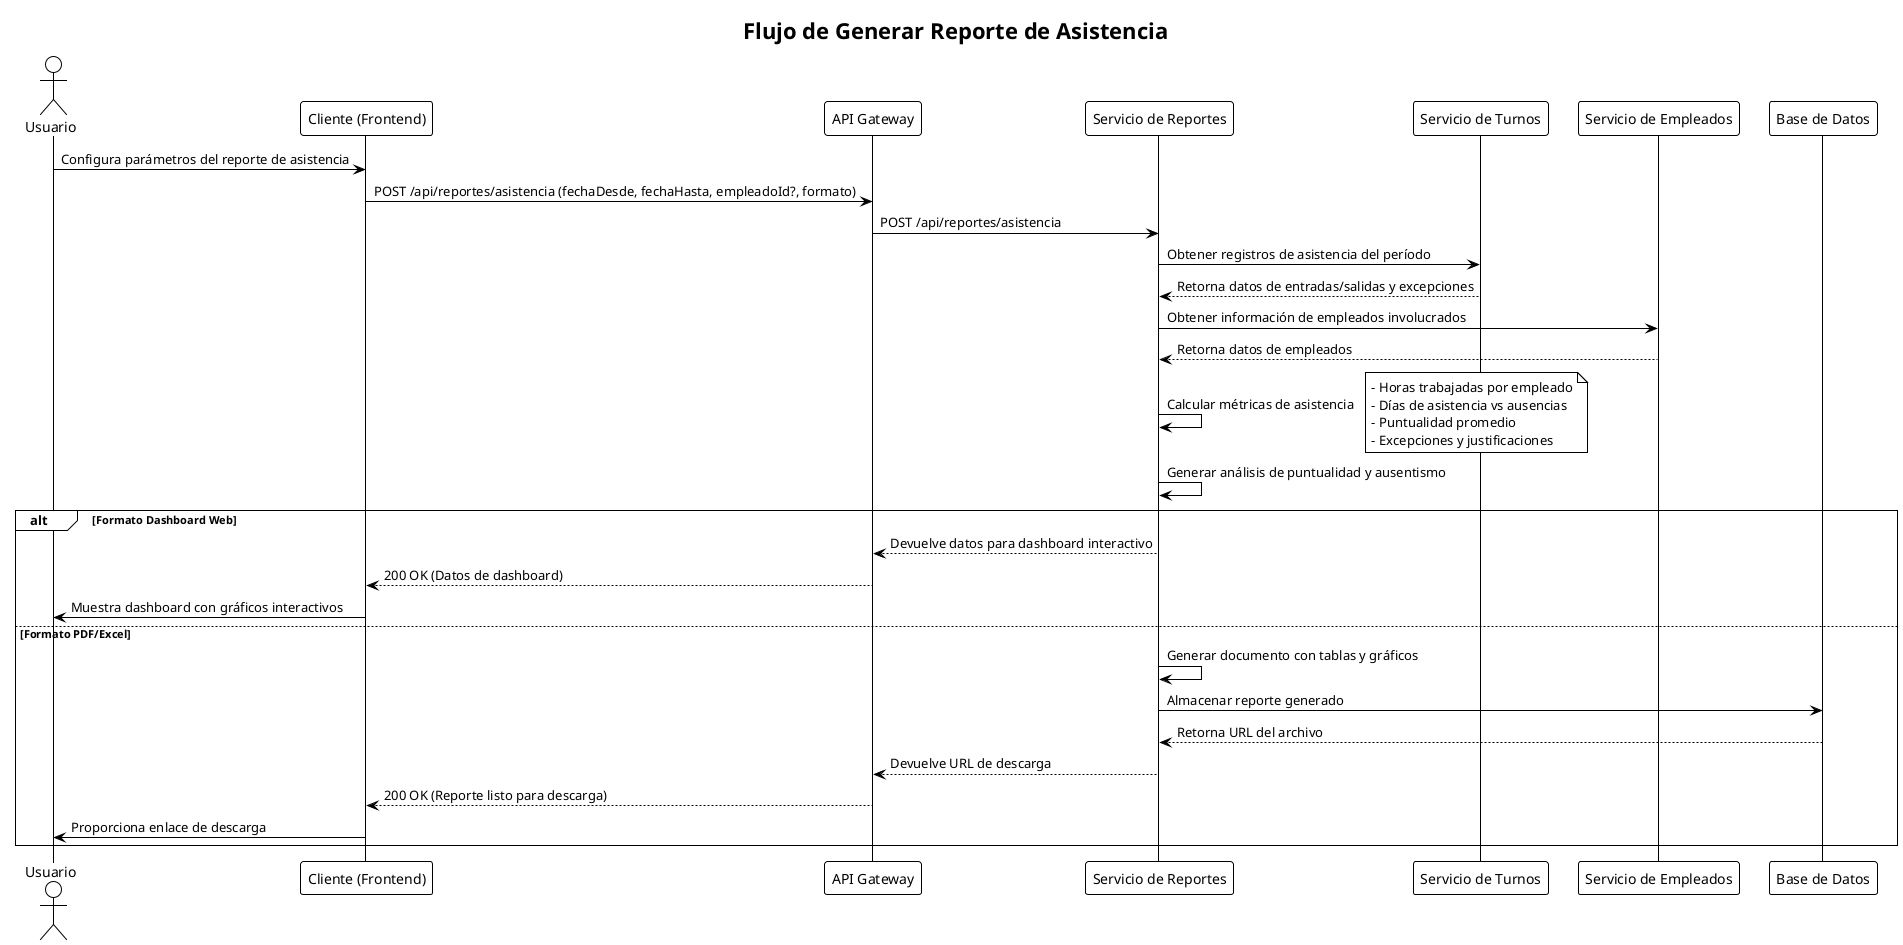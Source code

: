 @startuml sequence_reporte_asistencia
!theme plain

title "Flujo de Generar Reporte de Asistencia"

actor Usuario
participant "Cliente (Frontend)" as Cliente
participant "API Gateway" as Gateway
participant "Servicio de Reportes" as ReportesService
participant "Servicio de Turnos" as TurnosService
participant "Servicio de Empleados" as EmpleadoService
participant "Base de Datos" as DB

Usuario -> Cliente: Configura parámetros del reporte de asistencia
Cliente -> Gateway: POST /api/reportes/asistencia (fechaDesde, fechaHasta, empleadoId?, formato)
Gateway -> ReportesService: POST /api/reportes/asistencia

ReportesService -> TurnosService: Obtener registros de asistencia del período
TurnosService --> ReportesService: Retorna datos de entradas/salidas y excepciones

ReportesService -> EmpleadoService: Obtener información de empleados involucrados
EmpleadoService --> ReportesService: Retorna datos de empleados

ReportesService -> ReportesService: Calcular métricas de asistencia
note right: - Horas trabajadas por empleado\n- Días de asistencia vs ausencias\n- Puntualidad promedio\n- Excepciones y justificaciones

ReportesService -> ReportesService: Generar análisis de puntualidad y ausentismo

alt Formato Dashboard Web
    ReportesService --> Gateway: Devuelve datos para dashboard interactivo
    Gateway --> Cliente: 200 OK (Datos de dashboard)
    Cliente -> Usuario: Muestra dashboard con gráficos interactivos
else Formato PDF/Excel
    ReportesService -> ReportesService: Generar documento con tablas y gráficos
    ReportesService -> DB: Almacenar reporte generado
    DB --> ReportesService: Retorna URL del archivo
    ReportesService --> Gateway: Devuelve URL de descarga
    Gateway --> Cliente: 200 OK (Reporte listo para descarga)
    Cliente -> Usuario: Proporciona enlace de descarga
end

@enduml
